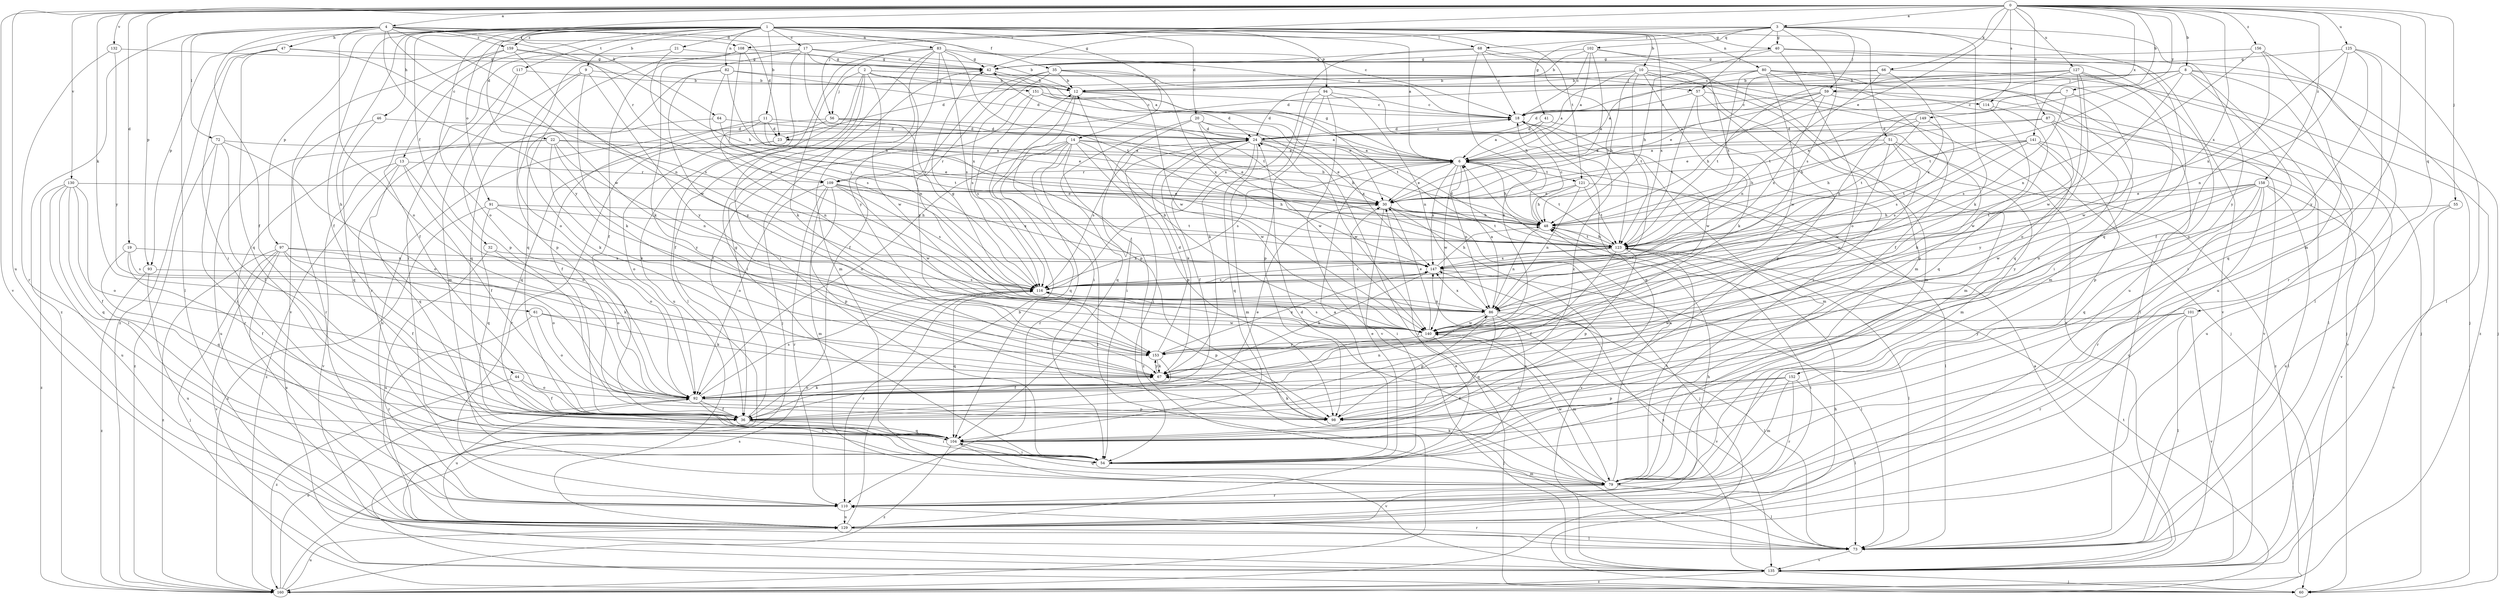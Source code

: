 strict digraph  {
0;
1;
2;
3;
4;
6;
7;
8;
9;
10;
11;
12;
13;
14;
17;
18;
19;
20;
21;
22;
23;
24;
30;
32;
35;
36;
40;
41;
42;
44;
46;
47;
48;
51;
54;
55;
56;
57;
59;
60;
61;
64;
66;
67;
68;
72;
73;
79;
80;
82;
83;
86;
87;
91;
92;
93;
94;
97;
98;
101;
102;
104;
108;
109;
110;
114;
116;
117;
121;
123;
125;
127;
129;
130;
132;
135;
140;
141;
147;
149;
151;
152;
153;
156;
158;
159;
160;
0 -> 3  [label=a];
0 -> 4  [label=a];
0 -> 7  [label=b];
0 -> 8  [label=b];
0 -> 19  [label=d];
0 -> 30  [label=e];
0 -> 55  [label=j];
0 -> 56  [label=j];
0 -> 61  [label=k];
0 -> 64  [label=k];
0 -> 66  [label=k];
0 -> 79  [label=m];
0 -> 87  [label=o];
0 -> 93  [label=p];
0 -> 101  [label=q];
0 -> 114  [label=s];
0 -> 125  [label=u];
0 -> 127  [label=u];
0 -> 129  [label=u];
0 -> 130  [label=v];
0 -> 132  [label=v];
0 -> 135  [label=v];
0 -> 141  [label=x];
0 -> 147  [label=x];
0 -> 149  [label=y];
0 -> 156  [label=z];
0 -> 158  [label=z];
1 -> 6  [label=a];
1 -> 9  [label=b];
1 -> 10  [label=b];
1 -> 11  [label=b];
1 -> 13  [label=c];
1 -> 14  [label=c];
1 -> 17  [label=c];
1 -> 20  [label=d];
1 -> 21  [label=d];
1 -> 22  [label=d];
1 -> 32  [label=f];
1 -> 35  [label=f];
1 -> 36  [label=f];
1 -> 40  [label=g];
1 -> 44  [label=h];
1 -> 46  [label=h];
1 -> 51  [label=i];
1 -> 68  [label=l];
1 -> 80  [label=n];
1 -> 82  [label=n];
1 -> 83  [label=n];
1 -> 91  [label=o];
1 -> 92  [label=o];
1 -> 93  [label=p];
1 -> 94  [label=p];
1 -> 97  [label=p];
1 -> 117  [label=t];
1 -> 121  [label=t];
1 -> 147  [label=x];
1 -> 159  [label=z];
2 -> 36  [label=f];
2 -> 54  [label=i];
2 -> 56  [label=j];
2 -> 57  [label=j];
2 -> 86  [label=n];
2 -> 114  [label=s];
2 -> 129  [label=u];
2 -> 140  [label=w];
2 -> 151  [label=y];
3 -> 40  [label=g];
3 -> 41  [label=g];
3 -> 42  [label=g];
3 -> 57  [label=j];
3 -> 59  [label=j];
3 -> 67  [label=k];
3 -> 68  [label=l];
3 -> 102  [label=q];
3 -> 104  [label=q];
3 -> 108  [label=r];
3 -> 116  [label=s];
3 -> 152  [label=y];
4 -> 18  [label=c];
4 -> 23  [label=d];
4 -> 36  [label=f];
4 -> 47  [label=h];
4 -> 72  [label=l];
4 -> 73  [label=l];
4 -> 86  [label=n];
4 -> 92  [label=o];
4 -> 108  [label=r];
4 -> 109  [label=r];
4 -> 140  [label=w];
4 -> 153  [label=y];
4 -> 159  [label=z];
4 -> 160  [label=z];
6 -> 30  [label=e];
6 -> 42  [label=g];
6 -> 48  [label=h];
6 -> 86  [label=n];
6 -> 109  [label=r];
6 -> 116  [label=s];
6 -> 121  [label=t];
6 -> 123  [label=t];
6 -> 140  [label=w];
6 -> 147  [label=x];
7 -> 18  [label=c];
7 -> 30  [label=e];
7 -> 116  [label=s];
7 -> 140  [label=w];
8 -> 18  [label=c];
8 -> 23  [label=d];
8 -> 54  [label=i];
8 -> 59  [label=j];
8 -> 60  [label=j];
8 -> 92  [label=o];
8 -> 104  [label=q];
8 -> 123  [label=t];
8 -> 140  [label=w];
9 -> 12  [label=b];
9 -> 67  [label=k];
9 -> 79  [label=m];
9 -> 98  [label=p];
9 -> 153  [label=y];
10 -> 6  [label=a];
10 -> 12  [label=b];
10 -> 23  [label=d];
10 -> 48  [label=h];
10 -> 60  [label=j];
10 -> 79  [label=m];
10 -> 86  [label=n];
10 -> 123  [label=t];
10 -> 135  [label=v];
11 -> 23  [label=d];
11 -> 24  [label=d];
11 -> 30  [label=e];
11 -> 36  [label=f];
11 -> 86  [label=n];
12 -> 18  [label=c];
12 -> 54  [label=i];
12 -> 98  [label=p];
12 -> 123  [label=t];
13 -> 36  [label=f];
13 -> 92  [label=o];
13 -> 104  [label=q];
13 -> 109  [label=r];
13 -> 135  [label=v];
13 -> 160  [label=z];
14 -> 6  [label=a];
14 -> 30  [label=e];
14 -> 73  [label=l];
14 -> 92  [label=o];
14 -> 98  [label=p];
14 -> 104  [label=q];
14 -> 109  [label=r];
14 -> 110  [label=r];
14 -> 140  [label=w];
14 -> 160  [label=z];
17 -> 6  [label=a];
17 -> 12  [label=b];
17 -> 36  [label=f];
17 -> 42  [label=g];
17 -> 67  [label=k];
17 -> 73  [label=l];
17 -> 116  [label=s];
18 -> 24  [label=d];
18 -> 79  [label=m];
18 -> 104  [label=q];
18 -> 140  [label=w];
19 -> 36  [label=f];
19 -> 104  [label=q];
19 -> 116  [label=s];
19 -> 147  [label=x];
20 -> 24  [label=d];
20 -> 54  [label=i];
20 -> 73  [label=l];
20 -> 104  [label=q];
20 -> 140  [label=w];
20 -> 147  [label=x];
21 -> 42  [label=g];
21 -> 54  [label=i];
21 -> 116  [label=s];
22 -> 6  [label=a];
22 -> 30  [label=e];
22 -> 67  [label=k];
22 -> 86  [label=n];
22 -> 110  [label=r];
22 -> 129  [label=u];
22 -> 153  [label=y];
23 -> 48  [label=h];
23 -> 92  [label=o];
23 -> 110  [label=r];
24 -> 6  [label=a];
24 -> 18  [label=c];
24 -> 30  [label=e];
24 -> 36  [label=f];
24 -> 54  [label=i];
24 -> 67  [label=k];
24 -> 79  [label=m];
24 -> 104  [label=q];
24 -> 116  [label=s];
24 -> 140  [label=w];
30 -> 48  [label=h];
30 -> 54  [label=i];
30 -> 60  [label=j];
30 -> 123  [label=t];
30 -> 135  [label=v];
32 -> 92  [label=o];
32 -> 129  [label=u];
32 -> 147  [label=x];
35 -> 12  [label=b];
35 -> 36  [label=f];
35 -> 48  [label=h];
35 -> 116  [label=s];
35 -> 140  [label=w];
35 -> 147  [label=x];
35 -> 153  [label=y];
36 -> 30  [label=e];
36 -> 42  [label=g];
36 -> 54  [label=i];
36 -> 104  [label=q];
40 -> 42  [label=g];
40 -> 48  [label=h];
40 -> 60  [label=j];
40 -> 92  [label=o];
40 -> 135  [label=v];
41 -> 6  [label=a];
41 -> 24  [label=d];
41 -> 67  [label=k];
42 -> 12  [label=b];
42 -> 123  [label=t];
44 -> 36  [label=f];
44 -> 92  [label=o];
44 -> 160  [label=z];
46 -> 24  [label=d];
46 -> 104  [label=q];
46 -> 110  [label=r];
47 -> 42  [label=g];
47 -> 54  [label=i];
47 -> 104  [label=q];
47 -> 116  [label=s];
47 -> 160  [label=z];
48 -> 18  [label=c];
48 -> 86  [label=n];
48 -> 123  [label=t];
51 -> 6  [label=a];
51 -> 48  [label=h];
51 -> 79  [label=m];
51 -> 140  [label=w];
51 -> 153  [label=y];
51 -> 160  [label=z];
54 -> 6  [label=a];
54 -> 30  [label=e];
54 -> 79  [label=m];
54 -> 147  [label=x];
55 -> 48  [label=h];
55 -> 129  [label=u];
55 -> 135  [label=v];
56 -> 6  [label=a];
56 -> 24  [label=d];
56 -> 48  [label=h];
56 -> 104  [label=q];
56 -> 129  [label=u];
57 -> 18  [label=c];
57 -> 54  [label=i];
57 -> 79  [label=m];
57 -> 98  [label=p];
57 -> 123  [label=t];
59 -> 6  [label=a];
59 -> 18  [label=c];
59 -> 24  [label=d];
59 -> 48  [label=h];
59 -> 73  [label=l];
59 -> 135  [label=v];
59 -> 147  [label=x];
61 -> 67  [label=k];
61 -> 92  [label=o];
61 -> 110  [label=r];
61 -> 140  [label=w];
64 -> 24  [label=d];
64 -> 67  [label=k];
64 -> 123  [label=t];
66 -> 12  [label=b];
66 -> 30  [label=e];
66 -> 123  [label=t];
66 -> 147  [label=x];
66 -> 160  [label=z];
67 -> 92  [label=o];
67 -> 153  [label=y];
68 -> 18  [label=c];
68 -> 42  [label=g];
68 -> 67  [label=k];
68 -> 79  [label=m];
68 -> 116  [label=s];
68 -> 123  [label=t];
72 -> 6  [label=a];
72 -> 36  [label=f];
72 -> 54  [label=i];
72 -> 92  [label=o];
72 -> 160  [label=z];
73 -> 110  [label=r];
73 -> 135  [label=v];
79 -> 6  [label=a];
79 -> 24  [label=d];
79 -> 67  [label=k];
79 -> 73  [label=l];
79 -> 104  [label=q];
79 -> 110  [label=r];
79 -> 123  [label=t];
79 -> 140  [label=w];
80 -> 6  [label=a];
80 -> 12  [label=b];
80 -> 36  [label=f];
80 -> 60  [label=j];
80 -> 67  [label=k];
80 -> 73  [label=l];
80 -> 79  [label=m];
80 -> 140  [label=w];
82 -> 12  [label=b];
82 -> 24  [label=d];
82 -> 48  [label=h];
82 -> 104  [label=q];
82 -> 116  [label=s];
82 -> 153  [label=y];
83 -> 18  [label=c];
83 -> 42  [label=g];
83 -> 54  [label=i];
83 -> 60  [label=j];
83 -> 67  [label=k];
83 -> 79  [label=m];
83 -> 116  [label=s];
83 -> 123  [label=t];
83 -> 153  [label=y];
86 -> 6  [label=a];
86 -> 42  [label=g];
86 -> 73  [label=l];
86 -> 98  [label=p];
86 -> 104  [label=q];
86 -> 135  [label=v];
86 -> 140  [label=w];
86 -> 147  [label=x];
87 -> 24  [label=d];
87 -> 30  [label=e];
87 -> 92  [label=o];
87 -> 135  [label=v];
87 -> 140  [label=w];
91 -> 48  [label=h];
91 -> 92  [label=o];
91 -> 104  [label=q];
91 -> 123  [label=t];
91 -> 160  [label=z];
92 -> 36  [label=f];
92 -> 54  [label=i];
92 -> 67  [label=k];
92 -> 86  [label=n];
92 -> 98  [label=p];
92 -> 116  [label=s];
92 -> 129  [label=u];
93 -> 116  [label=s];
93 -> 129  [label=u];
93 -> 160  [label=z];
94 -> 18  [label=c];
94 -> 24  [label=d];
94 -> 67  [label=k];
94 -> 86  [label=n];
94 -> 98  [label=p];
94 -> 135  [label=v];
97 -> 36  [label=f];
97 -> 60  [label=j];
97 -> 67  [label=k];
97 -> 92  [label=o];
97 -> 129  [label=u];
97 -> 135  [label=v];
97 -> 147  [label=x];
97 -> 160  [label=z];
98 -> 18  [label=c];
98 -> 67  [label=k];
101 -> 73  [label=l];
101 -> 110  [label=r];
101 -> 135  [label=v];
101 -> 140  [label=w];
101 -> 153  [label=y];
102 -> 6  [label=a];
102 -> 12  [label=b];
102 -> 18  [label=c];
102 -> 30  [label=e];
102 -> 42  [label=g];
102 -> 123  [label=t];
102 -> 129  [label=u];
104 -> 54  [label=i];
104 -> 135  [label=v];
104 -> 160  [label=z];
108 -> 42  [label=g];
108 -> 92  [label=o];
108 -> 104  [label=q];
108 -> 116  [label=s];
108 -> 147  [label=x];
109 -> 30  [label=e];
109 -> 48  [label=h];
109 -> 79  [label=m];
109 -> 92  [label=o];
109 -> 98  [label=p];
109 -> 110  [label=r];
109 -> 116  [label=s];
109 -> 140  [label=w];
109 -> 147  [label=x];
110 -> 129  [label=u];
114 -> 98  [label=p];
114 -> 104  [label=q];
116 -> 86  [label=n];
116 -> 98  [label=p];
116 -> 104  [label=q];
116 -> 110  [label=r];
117 -> 12  [label=b];
117 -> 98  [label=p];
117 -> 110  [label=r];
121 -> 30  [label=e];
121 -> 48  [label=h];
121 -> 73  [label=l];
121 -> 86  [label=n];
121 -> 123  [label=t];
123 -> 24  [label=d];
123 -> 36  [label=f];
123 -> 48  [label=h];
123 -> 73  [label=l];
123 -> 98  [label=p];
123 -> 116  [label=s];
123 -> 147  [label=x];
125 -> 42  [label=g];
125 -> 73  [label=l];
125 -> 86  [label=n];
125 -> 110  [label=r];
125 -> 147  [label=x];
125 -> 153  [label=y];
127 -> 12  [label=b];
127 -> 54  [label=i];
127 -> 60  [label=j];
127 -> 86  [label=n];
127 -> 92  [label=o];
127 -> 104  [label=q];
127 -> 123  [label=t];
129 -> 12  [label=b];
129 -> 30  [label=e];
129 -> 48  [label=h];
129 -> 73  [label=l];
129 -> 123  [label=t];
130 -> 30  [label=e];
130 -> 36  [label=f];
130 -> 54  [label=i];
130 -> 92  [label=o];
130 -> 104  [label=q];
130 -> 129  [label=u];
130 -> 160  [label=z];
132 -> 42  [label=g];
132 -> 110  [label=r];
132 -> 153  [label=y];
135 -> 6  [label=a];
135 -> 60  [label=j];
135 -> 147  [label=x];
135 -> 160  [label=z];
140 -> 12  [label=b];
140 -> 30  [label=e];
140 -> 60  [label=j];
140 -> 79  [label=m];
140 -> 116  [label=s];
140 -> 153  [label=y];
141 -> 6  [label=a];
141 -> 48  [label=h];
141 -> 98  [label=p];
141 -> 116  [label=s];
141 -> 123  [label=t];
141 -> 129  [label=u];
141 -> 153  [label=y];
147 -> 48  [label=h];
147 -> 67  [label=k];
147 -> 73  [label=l];
147 -> 116  [label=s];
149 -> 24  [label=d];
149 -> 48  [label=h];
149 -> 116  [label=s];
149 -> 123  [label=t];
151 -> 18  [label=c];
151 -> 24  [label=d];
151 -> 30  [label=e];
151 -> 36  [label=f];
151 -> 116  [label=s];
152 -> 36  [label=f];
152 -> 73  [label=l];
152 -> 79  [label=m];
152 -> 92  [label=o];
152 -> 98  [label=p];
152 -> 110  [label=r];
153 -> 24  [label=d];
153 -> 36  [label=f];
153 -> 67  [label=k];
153 -> 147  [label=x];
156 -> 36  [label=f];
156 -> 42  [label=g];
156 -> 73  [label=l];
156 -> 86  [label=n];
156 -> 129  [label=u];
158 -> 30  [label=e];
158 -> 73  [label=l];
158 -> 104  [label=q];
158 -> 110  [label=r];
158 -> 123  [label=t];
158 -> 129  [label=u];
158 -> 135  [label=v];
158 -> 140  [label=w];
158 -> 153  [label=y];
159 -> 36  [label=f];
159 -> 42  [label=g];
159 -> 48  [label=h];
159 -> 135  [label=v];
159 -> 140  [label=w];
160 -> 48  [label=h];
160 -> 92  [label=o];
160 -> 116  [label=s];
160 -> 123  [label=t];
160 -> 129  [label=u];
}
